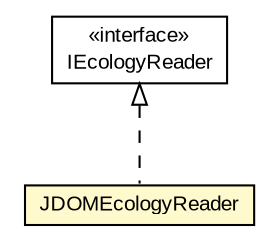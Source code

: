 #!/usr/local/bin/dot
#
# Class diagram 
# Generated by UMLGraph version R5_6-24-gf6e263 (http://www.umlgraph.org/)
#

digraph G {
	edge [fontname="arial",fontsize=10,labelfontname="arial",labelfontsize=10];
	node [fontname="arial",fontsize=10,shape=plaintext];
	nodesep=0.25;
	ranksep=0.5;
	// edu.arizona.biosemantics.semanticmarkup.markupelement.ecology.io.IEcologyReader
	c92050 [label=<<table title="edu.arizona.biosemantics.semanticmarkup.markupelement.ecology.io.IEcologyReader" border="0" cellborder="1" cellspacing="0" cellpadding="2" port="p" href="../IEcologyReader.html">
		<tr><td><table border="0" cellspacing="0" cellpadding="1">
<tr><td align="center" balign="center"> &#171;interface&#187; </td></tr>
<tr><td align="center" balign="center"> IEcologyReader </td></tr>
		</table></td></tr>
		</table>>, URL="../IEcologyReader.html", fontname="arial", fontcolor="black", fontsize=10.0];
	// edu.arizona.biosemantics.semanticmarkup.markupelement.ecology.io.lib.JDOMEcologyReader
	c92052 [label=<<table title="edu.arizona.biosemantics.semanticmarkup.markupelement.ecology.io.lib.JDOMEcologyReader" border="0" cellborder="1" cellspacing="0" cellpadding="2" port="p" bgcolor="lemonChiffon" href="./JDOMEcologyReader.html">
		<tr><td><table border="0" cellspacing="0" cellpadding="1">
<tr><td align="center" balign="center"> JDOMEcologyReader </td></tr>
		</table></td></tr>
		</table>>, URL="./JDOMEcologyReader.html", fontname="arial", fontcolor="black", fontsize=10.0];
	//edu.arizona.biosemantics.semanticmarkup.markupelement.ecology.io.lib.JDOMEcologyReader implements edu.arizona.biosemantics.semanticmarkup.markupelement.ecology.io.IEcologyReader
	c92050:p -> c92052:p [dir=back,arrowtail=empty,style=dashed];
}

